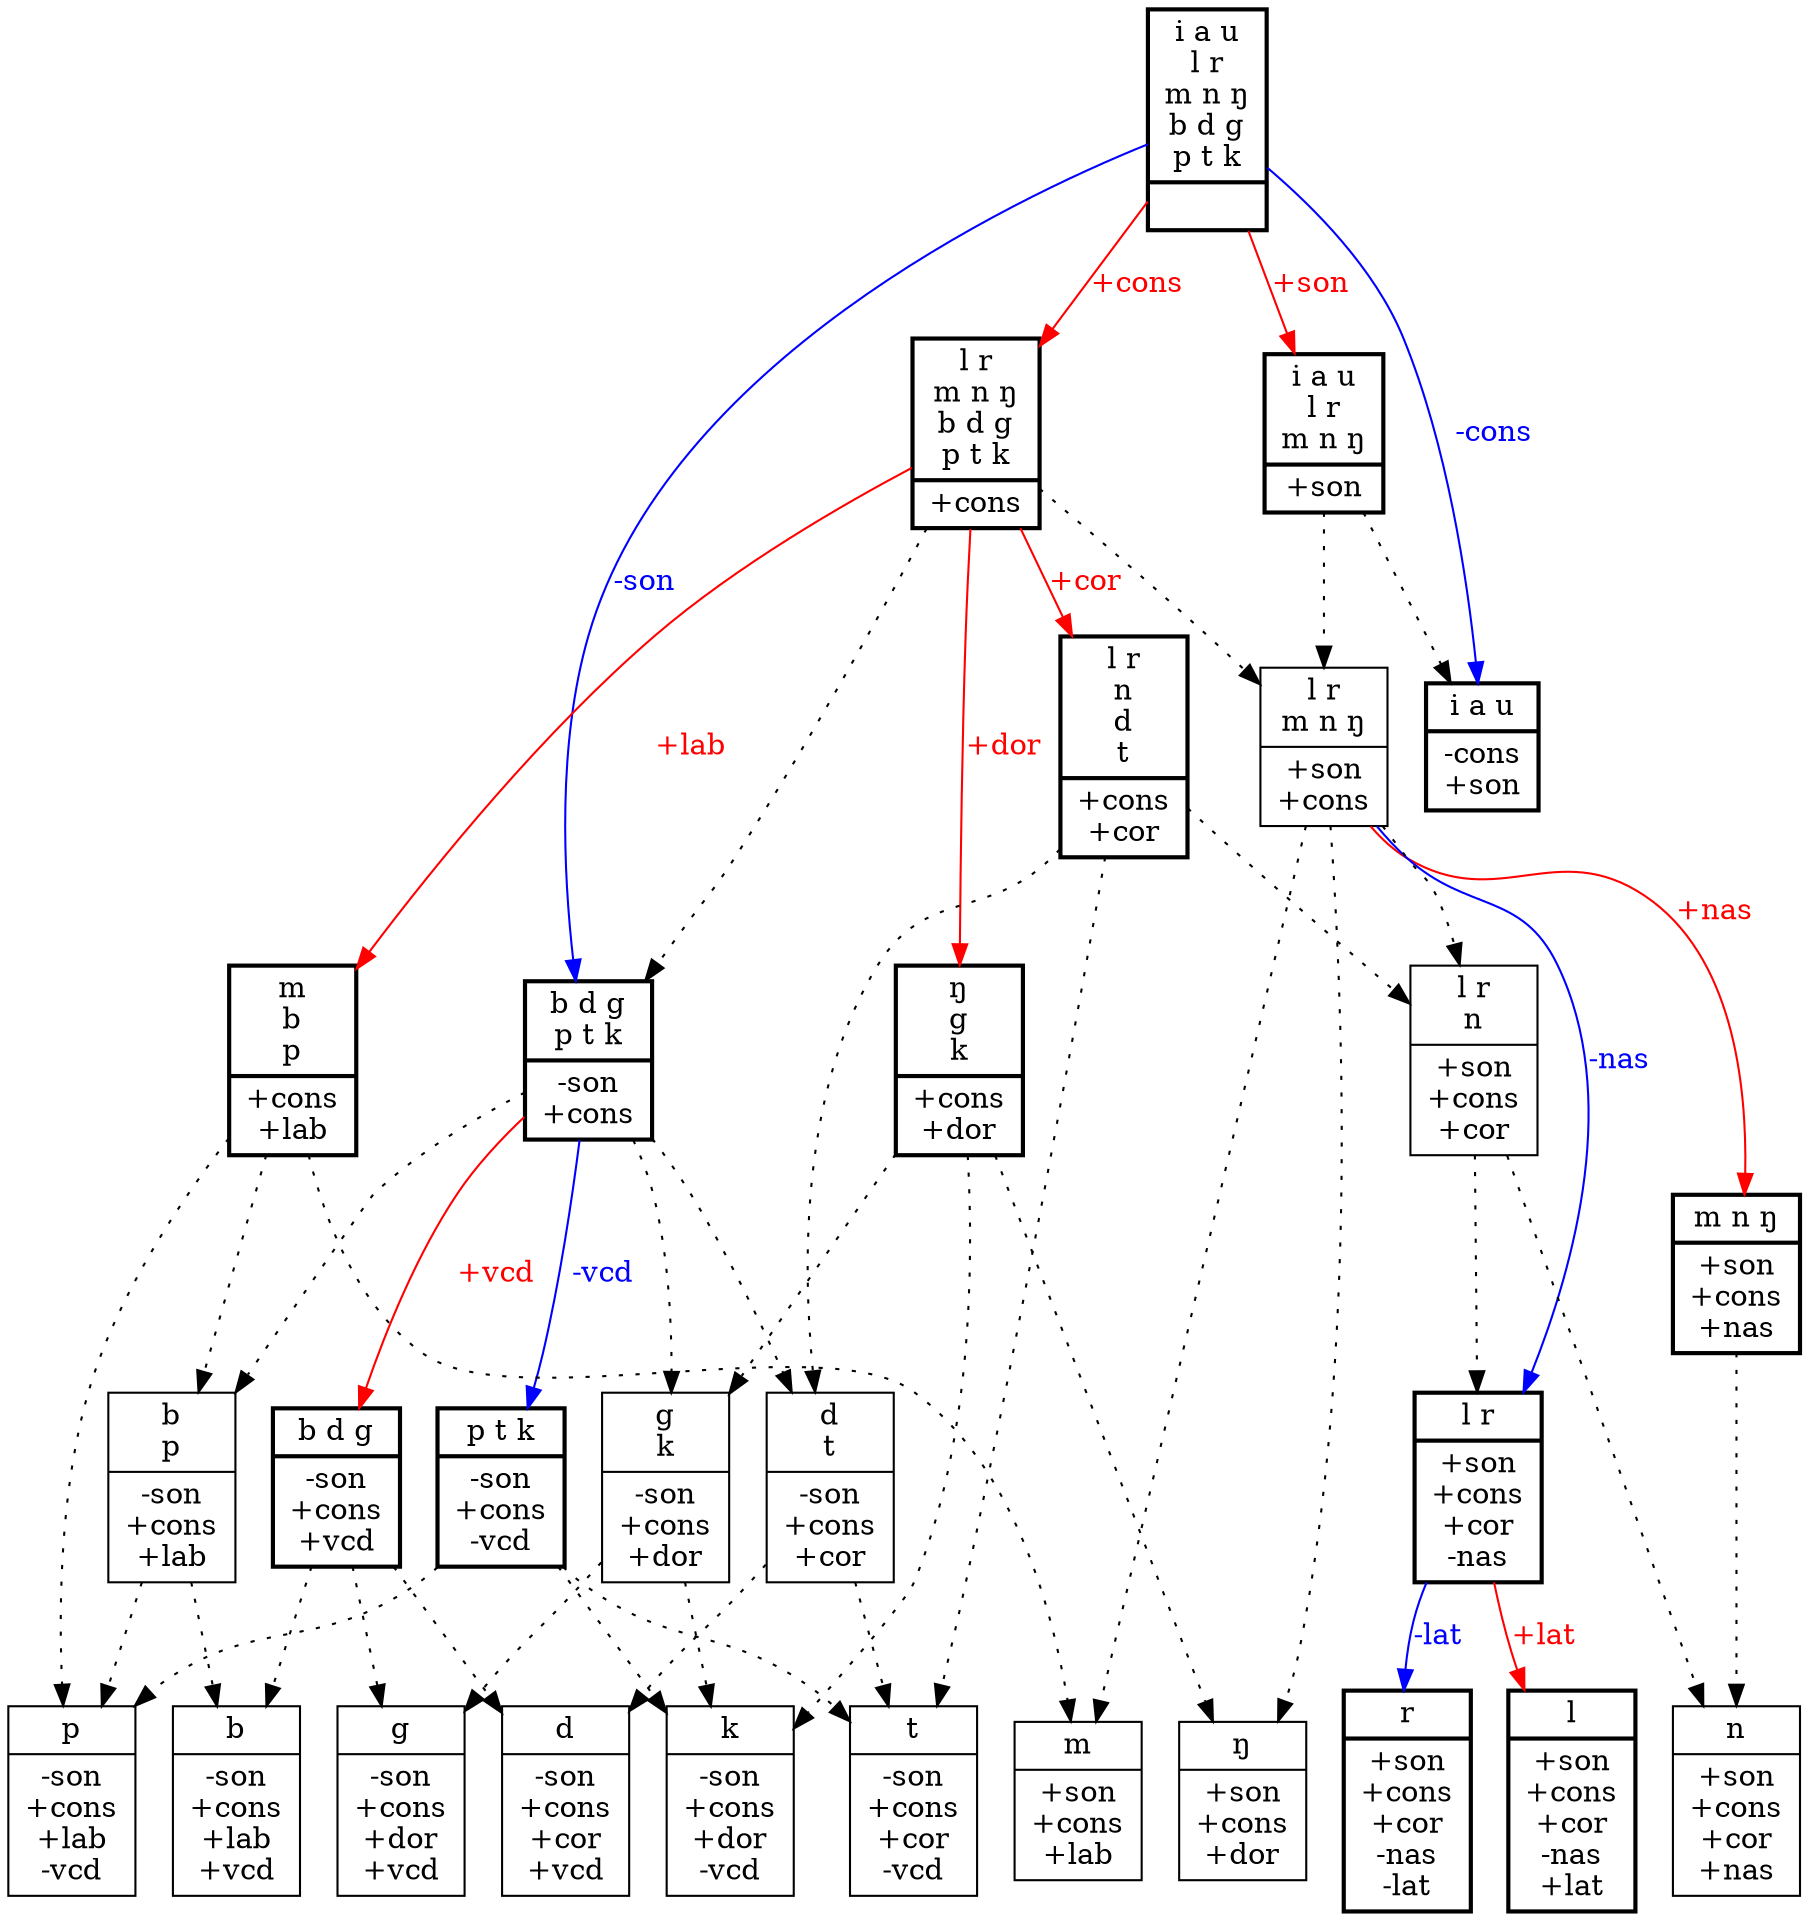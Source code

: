 // None
digraph {
	graph [ dpi = 300 ];
	SIGMA [label="{<segs> i a u\nl r\nm n ŋ\nb d g\np t k|<feats> }",shape=record,style=bold]
	CONS [label="{<segs> l r\nm n ŋ\nb d g\np t k|<feats> +cons}",shape=record,style=bold]
	SON [label="{<segs> i a u\nl r\nm n ŋ|<feats> +son}",shape=record,style=bold]
	OBSTR [label="{<segs> b d g\np t k|<feats> -son\n+cons}",shape=record,style=bold]
	VOWL [label="{<segs> i a u|<feats> -cons\n+son}",shape=record,style=bold]
	NAS [label="{<segs> m n ŋ|<feats> +son\n+cons\n+nas}",shape=record,style=bold]
	VCLS [label="{<segs> p t k|<feats> -son\n+cons\n-vcd}",shape=record,style=bold]
	VCD [label="{<segs> b d g|<feats> -son\n+cons\n+vcd}",shape=record,style=bold]
	LAB [label="{<segs> m\nb\np|<feats> +cons\n+lab}",shape=record,style=bold]
	COR [label="{<segs> l r\nn\nd\nt|<feats> +cons\n+cor}",shape=record,style=bold]
	DOR [label="{<segs> ŋ\ng\nk|<feats> +cons\n+dor}",shape=record,style=bold]
	LIQD [label="{<segs> l r|<feats> +son\n+cons\n+cor\n-nas}",shape=record,style=bold]
	L [label="{<segs> l|<feats> +son\n+cons\n+cor\n-nas\n+lat}",shape=record,style=bold]
	R [label="{<segs> r|<feats> +son\n+cons\n+cor\n-nas\n-lat}",shape=record,style=bold]

	SONCONS [label="{<segs> l r\nm n ŋ|<feats> +son\n+cons}",shape=record]

	SIGMA -> CONS [label="+cons",color="red",fontcolor="red"]
	SIGMA -> SON [label="+son",color="red",fontcolor="red"]
	CONS -> OBSTR [style="dotted"]
	CONS -> LAB [label="+lab",color="red",fontcolor="red"]
	CONS -> COR [label="+cor",color="red",fontcolor="red"]
	CONS -> DOR [label="+dor",color="red",fontcolor="red"]
	SON -> VOWL [style="dotted"]
	OBSTR -> VCD [label="+vcd",color="red",fontcolor="red"]
	OBSTR -> VCLS [label="-vcd",color="blue",fontcolor="blue"]
	LIQD -> L [label="+lat",color="red",fontcolor="red"]
	LIQD -> R [label="-lat",color="blue",fontcolor="blue"]

	SON -> SONCONS [style="dotted"]
	CONS -> SONCONS [style="dotted"]
	SONCONS -> LIQD [label="-nas",color="blue",fontcolor="blue"]
	SONCONS -> NAS [label="+nas",color="red",fontcolor="red"]

	SIGMA -> VOWL [label="-cons",color="blue",fontcolor="blue"]
	SIGMA -> OBSTR [label="-son",color="blue",fontcolor="blue"]

	LABOBSTR [label="{<segs> b\np|<feats> -son\n+cons\n+lab}",shape=record]
	LAB -> LABOBSTR [style="dotted"]
	OBSTR -> LABOBSTR [style="dotted"]
	COROBSTR [label="{<segs> d\nt|<feats> -son\n+cons\n+cor}",shape=record]
	COR -> COROBSTR [style="dotted"]
	OBSTR -> COROBSTR [style="dotted"]
	DOROBSTR [label="{<segs> g\nk|<feats> -son\n+cons\n+dor}",shape=record]
	DOR -> DOROBSTR [style="dotted"]
	OBSTR -> DOROBSTR [style="dotted"]
	M [label="{<segs> m|<feats> +son\n+cons\n+lab}",shape=record]
	LAB -> M [style="dotted"]
	SONCONS -> M [style="dotted"]
	CORSONCONS [label="{<segs> l r\nn|<feats> +son\n+cons\n+cor}",shape=record]
	SONCONS -> CORSONCONS [style="dotted"]
	COR -> CORSONCONS [style="dotted"]
	CORSONCONS -> LIQD [style="dotted"]
	NG [label="{<segs> ŋ|<feats> +son\n+cons\n+dor}",shape=record]
	DOR -> NG [style="dotted"]
	SONCONS -> NG [style="dotted"]

	N [label="{<segs> n|<feats> +son\n+cons\n+cor\n+nas}",shape=record]
	CORSONCONS -> N [style="dotted"]
	NAS -> N [style="dotted"]

	P [label="{<segs> p|<feats> -son\n+cons\n+lab\n-vcd}",shape=record]
	VCLS -> P [style="dotted"]
	LAB -> P [style="dotted"]
	LABOBSTR -> P [style="dotted"]
	T [label="{<segs> t|<feats> -son\n+cons\n+cor\n-vcd}",shape=record]
	VCLS -> T [style="dotted"]
	COR -> T [style="dotted"]
	COROBSTR -> T [style="dotted"]
	K [label="{<segs> k|<feats> -son\n+cons\n+dor\n-vcd}",shape=record]
	VCLS -> K [style="dotted"]
	DOR -> K [style="dotted"]
	DOROBSTR -> K [style="dotted"]

	B [label="{<segs> b|<feats> -son\n+cons\n+lab\n+vcd}",shape=record]
	VCD -> B [style="dotted"]
	LABOBSTR -> B [style="dotted"]
	D [label="{<segs> d|<feats> -son\n+cons\n+cor\n+vcd}",shape=record]
	VCD -> D [style="dotted"]
	COROBSTR -> D [style="dotted"]
	G [label="{<segs> g|<feats> -son\n+cons\n+dor\n+vcd}",shape=record]
	VCD -> G [style="dotted"]
	DOROBSTR -> G [style="dotted"]

	
	{rank=same; L R M N NG B D G P T K}
}
